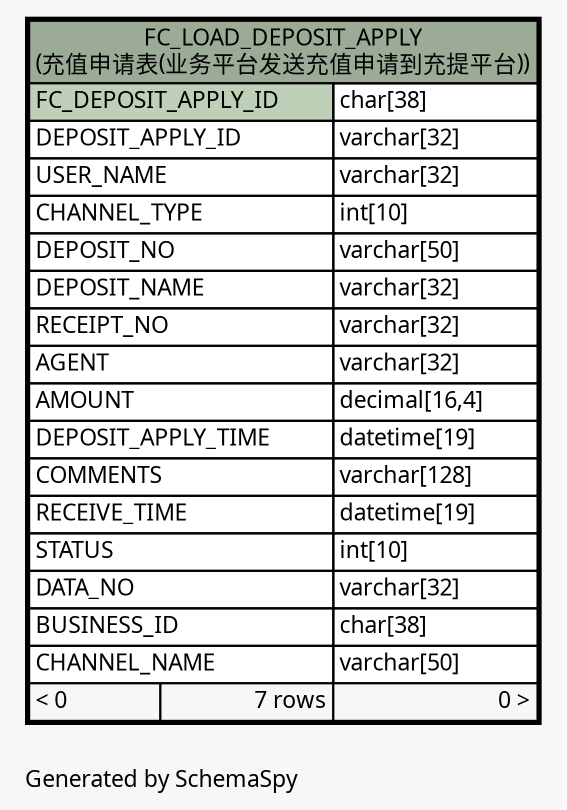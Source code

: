// dot 2.26.0 on Linux 2.6.32-504.8.1.el6.x86_64
// SchemaSpy rev Unknown
digraph "oneDegreeRelationshipsDiagram" {
  graph [
    rankdir="RL"
    bgcolor="#f7f7f7"
    label="\nGenerated by SchemaSpy"
    labeljust="l"
    nodesep="0.18"
    ranksep="0.46"
    fontname="Microsoft YaHei"
    fontsize="11"
  ];
  node [
    fontname="Microsoft YaHei"
    fontsize="11"
    shape="plaintext"
  ];
  edge [
    arrowsize="0.8"
  ];
  "FC_LOAD_DEPOSIT_APPLY" [
    label=<
    <TABLE BORDER="2" CELLBORDER="1" CELLSPACING="0" BGCOLOR="#ffffff">
      <TR><TD COLSPAN="3" BGCOLOR="#9bab96" ALIGN="CENTER">FC_LOAD_DEPOSIT_APPLY<br/>(充值申请表(业务平台发送充值申请到充提平台))</TD></TR>
      <TR><TD PORT="FC_DEPOSIT_APPLY_ID" COLSPAN="2" BGCOLOR="#bed1b8" ALIGN="LEFT">FC_DEPOSIT_APPLY_ID</TD><TD PORT="FC_DEPOSIT_APPLY_ID.type" ALIGN="LEFT">char[38]</TD></TR>
      <TR><TD PORT="DEPOSIT_APPLY_ID" COLSPAN="2" ALIGN="LEFT">DEPOSIT_APPLY_ID</TD><TD PORT="DEPOSIT_APPLY_ID.type" ALIGN="LEFT">varchar[32]</TD></TR>
      <TR><TD PORT="USER_NAME" COLSPAN="2" ALIGN="LEFT">USER_NAME</TD><TD PORT="USER_NAME.type" ALIGN="LEFT">varchar[32]</TD></TR>
      <TR><TD PORT="CHANNEL_TYPE" COLSPAN="2" ALIGN="LEFT">CHANNEL_TYPE</TD><TD PORT="CHANNEL_TYPE.type" ALIGN="LEFT">int[10]</TD></TR>
      <TR><TD PORT="DEPOSIT_NO" COLSPAN="2" ALIGN="LEFT">DEPOSIT_NO</TD><TD PORT="DEPOSIT_NO.type" ALIGN="LEFT">varchar[50]</TD></TR>
      <TR><TD PORT="DEPOSIT_NAME" COLSPAN="2" ALIGN="LEFT">DEPOSIT_NAME</TD><TD PORT="DEPOSIT_NAME.type" ALIGN="LEFT">varchar[32]</TD></TR>
      <TR><TD PORT="RECEIPT_NO" COLSPAN="2" ALIGN="LEFT">RECEIPT_NO</TD><TD PORT="RECEIPT_NO.type" ALIGN="LEFT">varchar[32]</TD></TR>
      <TR><TD PORT="AGENT" COLSPAN="2" ALIGN="LEFT">AGENT</TD><TD PORT="AGENT.type" ALIGN="LEFT">varchar[32]</TD></TR>
      <TR><TD PORT="AMOUNT" COLSPAN="2" ALIGN="LEFT">AMOUNT</TD><TD PORT="AMOUNT.type" ALIGN="LEFT">decimal[16,4]</TD></TR>
      <TR><TD PORT="DEPOSIT_APPLY_TIME" COLSPAN="2" ALIGN="LEFT">DEPOSIT_APPLY_TIME</TD><TD PORT="DEPOSIT_APPLY_TIME.type" ALIGN="LEFT">datetime[19]</TD></TR>
      <TR><TD PORT="COMMENTS" COLSPAN="2" ALIGN="LEFT">COMMENTS</TD><TD PORT="COMMENTS.type" ALIGN="LEFT">varchar[128]</TD></TR>
      <TR><TD PORT="RECEIVE_TIME" COLSPAN="2" ALIGN="LEFT">RECEIVE_TIME</TD><TD PORT="RECEIVE_TIME.type" ALIGN="LEFT">datetime[19]</TD></TR>
      <TR><TD PORT="STATUS" COLSPAN="2" ALIGN="LEFT">STATUS</TD><TD PORT="STATUS.type" ALIGN="LEFT">int[10]</TD></TR>
      <TR><TD PORT="DATA_NO" COLSPAN="2" ALIGN="LEFT">DATA_NO</TD><TD PORT="DATA_NO.type" ALIGN="LEFT">varchar[32]</TD></TR>
      <TR><TD PORT="BUSINESS_ID" COLSPAN="2" ALIGN="LEFT">BUSINESS_ID</TD><TD PORT="BUSINESS_ID.type" ALIGN="LEFT">char[38]</TD></TR>
      <TR><TD PORT="CHANNEL_NAME" COLSPAN="2" ALIGN="LEFT">CHANNEL_NAME</TD><TD PORT="CHANNEL_NAME.type" ALIGN="LEFT">varchar[50]</TD></TR>
      <TR><TD ALIGN="LEFT" BGCOLOR="#f7f7f7">&lt; 0</TD><TD ALIGN="RIGHT" BGCOLOR="#f7f7f7">7 rows</TD><TD ALIGN="RIGHT" BGCOLOR="#f7f7f7">0 &gt;</TD></TR>
    </TABLE>>
    URL="FC_LOAD_DEPOSIT_APPLY.html"
    tooltip="FC_LOAD_DEPOSIT_APPLY"
  ];
}
